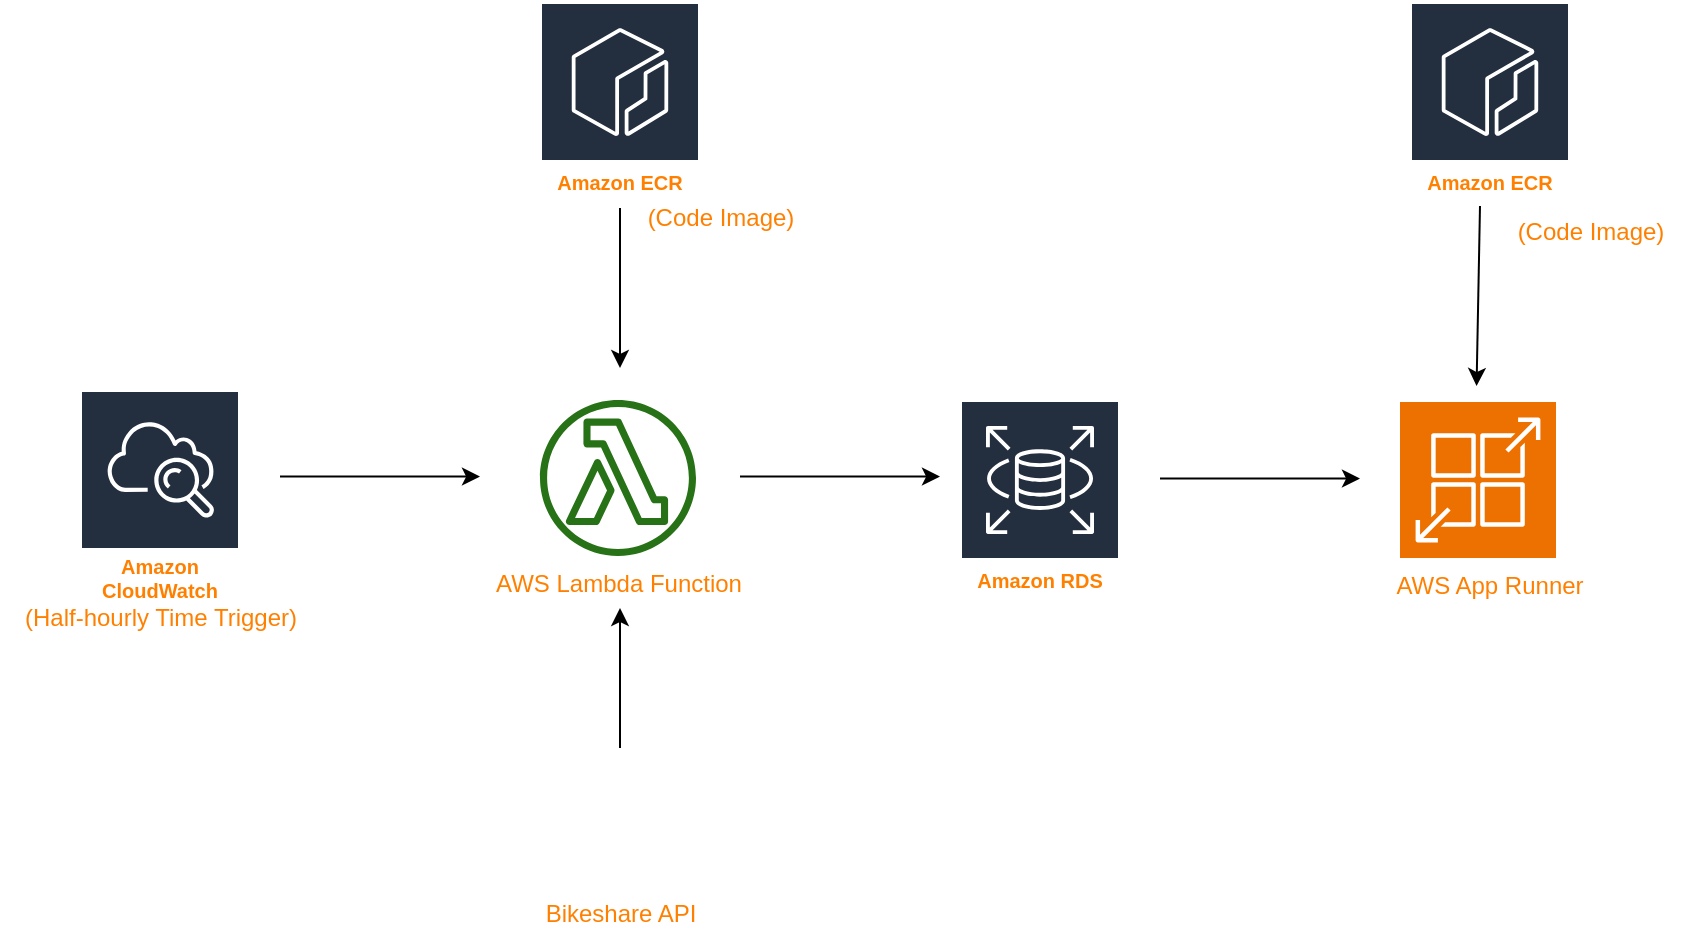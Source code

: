 <mxfile version="24.1.0" type="device">
  <diagram id="Ht1M8jgEwFfnCIfOTk4-" name="Page-1">
    <mxGraphModel dx="2123" dy="606" grid="1" gridSize="10" guides="1" tooltips="1" connect="1" arrows="1" fold="1" page="1" pageScale="1" pageWidth="1169" pageHeight="827" math="0" shadow="0">
      <root>
        <mxCell id="0" />
        <mxCell id="1" parent="0" />
        <mxCell id="-QjtrjUzRDEMRZ5MF8oH-11" value="AWS Lambda Function" style="outlineConnect=0;fontColor=#FF8000;gradientColor=none;fillColor=#277116;strokeColor=none;dashed=0;verticalLabelPosition=bottom;verticalAlign=top;align=center;html=1;fontSize=12;fontStyle=0;aspect=fixed;pointerEvents=1;shape=mxgraph.aws4.lambda_function;" parent="1" vertex="1">
          <mxGeometry x="-850" y="356" width="78" height="78" as="geometry" />
        </mxCell>
        <mxCell id="9S97hIM4vUQwya3J7SNM-2" value="" style="endArrow=classic;html=1;rounded=0;fontColor=#FF8000;" parent="1" edge="1">
          <mxGeometry width="50" height="50" relative="1" as="geometry">
            <mxPoint x="-980" y="394.29" as="sourcePoint" />
            <mxPoint x="-880" y="394.29" as="targetPoint" />
          </mxGeometry>
        </mxCell>
        <mxCell id="9S97hIM4vUQwya3J7SNM-5" value="Amazon CloudWatch" style="sketch=0;outlineConnect=0;fontColor=#FF8000;gradientColor=none;strokeColor=#ffffff;fillColor=#232F3E;dashed=0;verticalLabelPosition=middle;verticalAlign=bottom;align=center;html=1;whiteSpace=wrap;fontSize=10;fontStyle=1;spacing=3;shape=mxgraph.aws4.productIcon;prIcon=mxgraph.aws4.cloudwatch;" parent="1" vertex="1">
          <mxGeometry x="-1080" y="351" width="80" height="110" as="geometry" />
        </mxCell>
        <mxCell id="9S97hIM4vUQwya3J7SNM-7" value="Amazon RDS" style="sketch=0;outlineConnect=0;fontColor=#FF8000;gradientColor=none;strokeColor=#ffffff;fillColor=#232F3E;dashed=0;verticalLabelPosition=middle;verticalAlign=bottom;align=center;html=1;whiteSpace=wrap;fontSize=10;fontStyle=1;spacing=3;shape=mxgraph.aws4.productIcon;prIcon=mxgraph.aws4.rds;" parent="1" vertex="1">
          <mxGeometry x="-640" y="356" width="80" height="100" as="geometry" />
        </mxCell>
        <mxCell id="9S97hIM4vUQwya3J7SNM-8" value="" style="endArrow=classic;html=1;rounded=0;fontColor=#FF8000;" parent="1" edge="1">
          <mxGeometry width="50" height="50" relative="1" as="geometry">
            <mxPoint x="-750" y="394.29" as="sourcePoint" />
            <mxPoint x="-650" y="394.29" as="targetPoint" />
          </mxGeometry>
        </mxCell>
        <mxCell id="9S97hIM4vUQwya3J7SNM-10" value="" style="endArrow=classic;html=1;rounded=0;fontColor=#FF8000;" parent="1" edge="1">
          <mxGeometry width="50" height="50" relative="1" as="geometry">
            <mxPoint x="-540" y="395.29" as="sourcePoint" />
            <mxPoint x="-440" y="395.29" as="targetPoint" />
          </mxGeometry>
        </mxCell>
        <mxCell id="9S97hIM4vUQwya3J7SNM-13" value="" style="sketch=0;points=[[0,0,0],[0.25,0,0],[0.5,0,0],[0.75,0,0],[1,0,0],[0,1,0],[0.25,1,0],[0.5,1,0],[0.75,1,0],[1,1,0],[0,0.25,0],[0,0.5,0],[0,0.75,0],[1,0.25,0],[1,0.5,0],[1,0.75,0]];outlineConnect=0;fontColor=#FF8000;fillColor=#ED7100;strokeColor=#ffffff;dashed=0;verticalLabelPosition=bottom;verticalAlign=top;align=center;html=1;fontSize=12;fontStyle=0;aspect=fixed;shape=mxgraph.aws4.resourceIcon;resIcon=mxgraph.aws4.app_runner;" parent="1" vertex="1">
          <mxGeometry x="-420" y="357" width="78" height="78" as="geometry" />
        </mxCell>
        <mxCell id="9S97hIM4vUQwya3J7SNM-14" value="AWS App Runner" style="text;html=1;align=center;verticalAlign=middle;whiteSpace=wrap;rounded=0;fontColor=#FF8000;" parent="1" vertex="1">
          <mxGeometry x="-450" y="434" width="150" height="30" as="geometry" />
        </mxCell>
        <mxCell id="9S97hIM4vUQwya3J7SNM-16" value="Amazon ECR" style="sketch=0;outlineConnect=0;fontColor=#FF8000;gradientColor=none;strokeColor=#ffffff;fillColor=#232F3E;dashed=0;verticalLabelPosition=middle;verticalAlign=bottom;align=center;html=1;whiteSpace=wrap;fontSize=10;fontStyle=1;spacing=3;shape=mxgraph.aws4.productIcon;prIcon=mxgraph.aws4.ecr;" parent="1" vertex="1">
          <mxGeometry x="-415" y="157" width="80" height="100" as="geometry" />
        </mxCell>
        <mxCell id="9S97hIM4vUQwya3J7SNM-17" value="" style="endArrow=classic;html=1;rounded=0;fontColor=#FF8000;" parent="1" edge="1">
          <mxGeometry width="50" height="50" relative="1" as="geometry">
            <mxPoint x="-380" y="259" as="sourcePoint" />
            <mxPoint x="-381.71" y="349" as="targetPoint" />
          </mxGeometry>
        </mxCell>
        <mxCell id="9S97hIM4vUQwya3J7SNM-18" value="Amazon ECR" style="sketch=0;outlineConnect=0;fontColor=#FF8000;gradientColor=none;strokeColor=#ffffff;fillColor=#232F3E;dashed=0;verticalLabelPosition=middle;verticalAlign=bottom;align=center;html=1;whiteSpace=wrap;fontSize=10;fontStyle=1;spacing=3;shape=mxgraph.aws4.productIcon;prIcon=mxgraph.aws4.ecr;" parent="1" vertex="1">
          <mxGeometry x="-850" y="157" width="80" height="100" as="geometry" />
        </mxCell>
        <mxCell id="9S97hIM4vUQwya3J7SNM-19" value="" style="endArrow=classic;html=1;rounded=0;fontColor=#FF8000;" parent="1" edge="1">
          <mxGeometry width="50" height="50" relative="1" as="geometry">
            <mxPoint x="-810" y="260" as="sourcePoint" />
            <mxPoint x="-810" y="340" as="targetPoint" />
          </mxGeometry>
        </mxCell>
        <mxCell id="9S97hIM4vUQwya3J7SNM-20" value="" style="shape=image;verticalLabelPosition=bottom;labelBackgroundColor=default;verticalAlign=top;aspect=fixed;imageAspect=0;image=https://www.pts.pitt.edu/sites/default/files/pogoh-logo-rgb.png;fontColor=#FF8000;" parent="1" vertex="1">
          <mxGeometry x="-902.96" y="530" width="185.92" height="77" as="geometry" />
        </mxCell>
        <mxCell id="9S97hIM4vUQwya3J7SNM-21" value="" style="endArrow=classic;html=1;rounded=0;exitX=0.5;exitY=0;exitDx=0;exitDy=0;fontColor=#FF8000;" parent="1" source="9S97hIM4vUQwya3J7SNM-20" edge="1">
          <mxGeometry width="50" height="50" relative="1" as="geometry">
            <mxPoint x="-840" y="530" as="sourcePoint" />
            <mxPoint x="-810" y="460" as="targetPoint" />
          </mxGeometry>
        </mxCell>
        <mxCell id="9S97hIM4vUQwya3J7SNM-23" value="Bikeshare API" style="text;html=1;align=center;verticalAlign=middle;resizable=0;points=[];autosize=1;strokeColor=none;fillColor=none;fontColor=#FF8000;" parent="1" vertex="1">
          <mxGeometry x="-860" y="598" width="100" height="30" as="geometry" />
        </mxCell>
        <mxCell id="oiOw5raz47s2kum-IVWy-1" value="(Code Image)" style="text;html=1;align=center;verticalAlign=middle;resizable=0;points=[];autosize=1;strokeColor=none;fillColor=none;fontColor=#FF8000;" vertex="1" parent="1">
          <mxGeometry x="-810" y="250" width="100" height="30" as="geometry" />
        </mxCell>
        <mxCell id="oiOw5raz47s2kum-IVWy-2" value="(Code Image)" style="text;html=1;align=center;verticalAlign=middle;resizable=0;points=[];autosize=1;strokeColor=none;fillColor=none;fontColor=#FF8000;" vertex="1" parent="1">
          <mxGeometry x="-375" y="257" width="100" height="30" as="geometry" />
        </mxCell>
        <mxCell id="oiOw5raz47s2kum-IVWy-3" value="(Half-hourly Time Trigger)" style="text;html=1;align=center;verticalAlign=middle;resizable=0;points=[];autosize=1;strokeColor=none;fillColor=none;fontColor=#FF8000;" vertex="1" parent="1">
          <mxGeometry x="-1120" y="450" width="160" height="30" as="geometry" />
        </mxCell>
      </root>
    </mxGraphModel>
  </diagram>
</mxfile>
